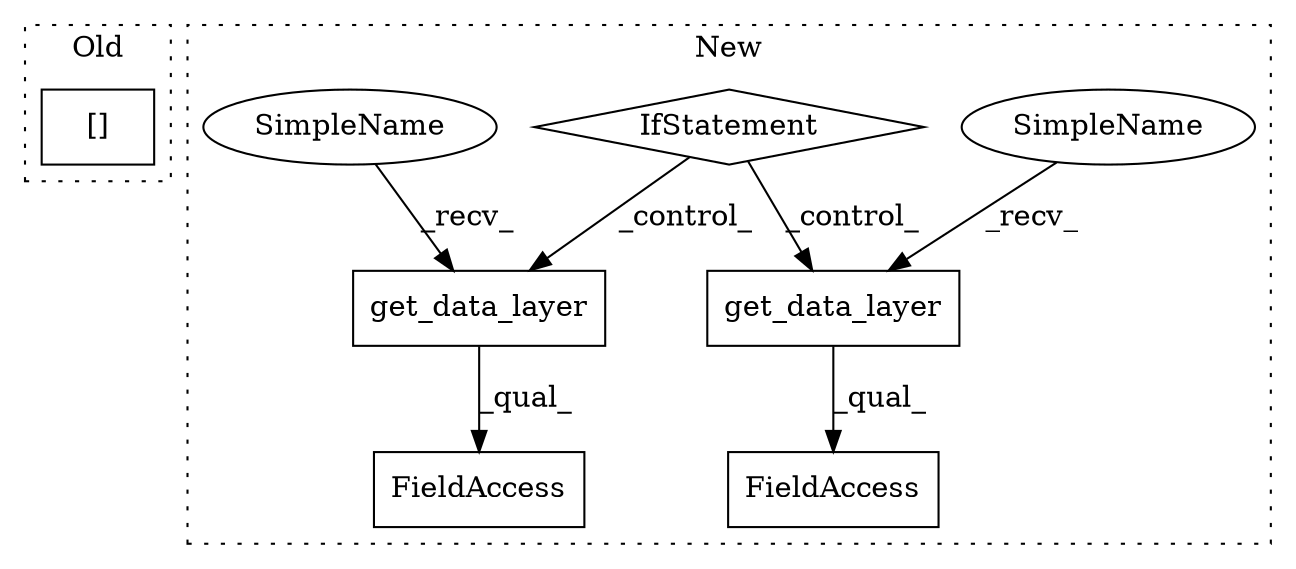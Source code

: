 digraph G {
subgraph cluster0 {
1 [label="[]" a="2" s="11912,11931" l="12,1" shape="box"];
label = "Old";
style="dotted";
}
subgraph cluster1 {
2 [label="get_data_layer" a="32" s="16273" l="16" shape="box"];
3 [label="FieldAccess" a="22" s="16268" l="27" shape="box"];
4 [label="IfStatement" a="25" s="15988,16055" l="14,2" shape="diamond"];
5 [label="get_data_layer" a="32" s="16301" l="16" shape="box"];
6 [label="FieldAccess" a="22" s="16296" l="35" shape="box"];
7 [label="SimpleName" a="42" s="16268" l="4" shape="ellipse"];
8 [label="SimpleName" a="42" s="16296" l="4" shape="ellipse"];
label = "New";
style="dotted";
}
2 -> 3 [label="_qual_"];
4 -> 5 [label="_control_"];
4 -> 2 [label="_control_"];
5 -> 6 [label="_qual_"];
7 -> 2 [label="_recv_"];
8 -> 5 [label="_recv_"];
}